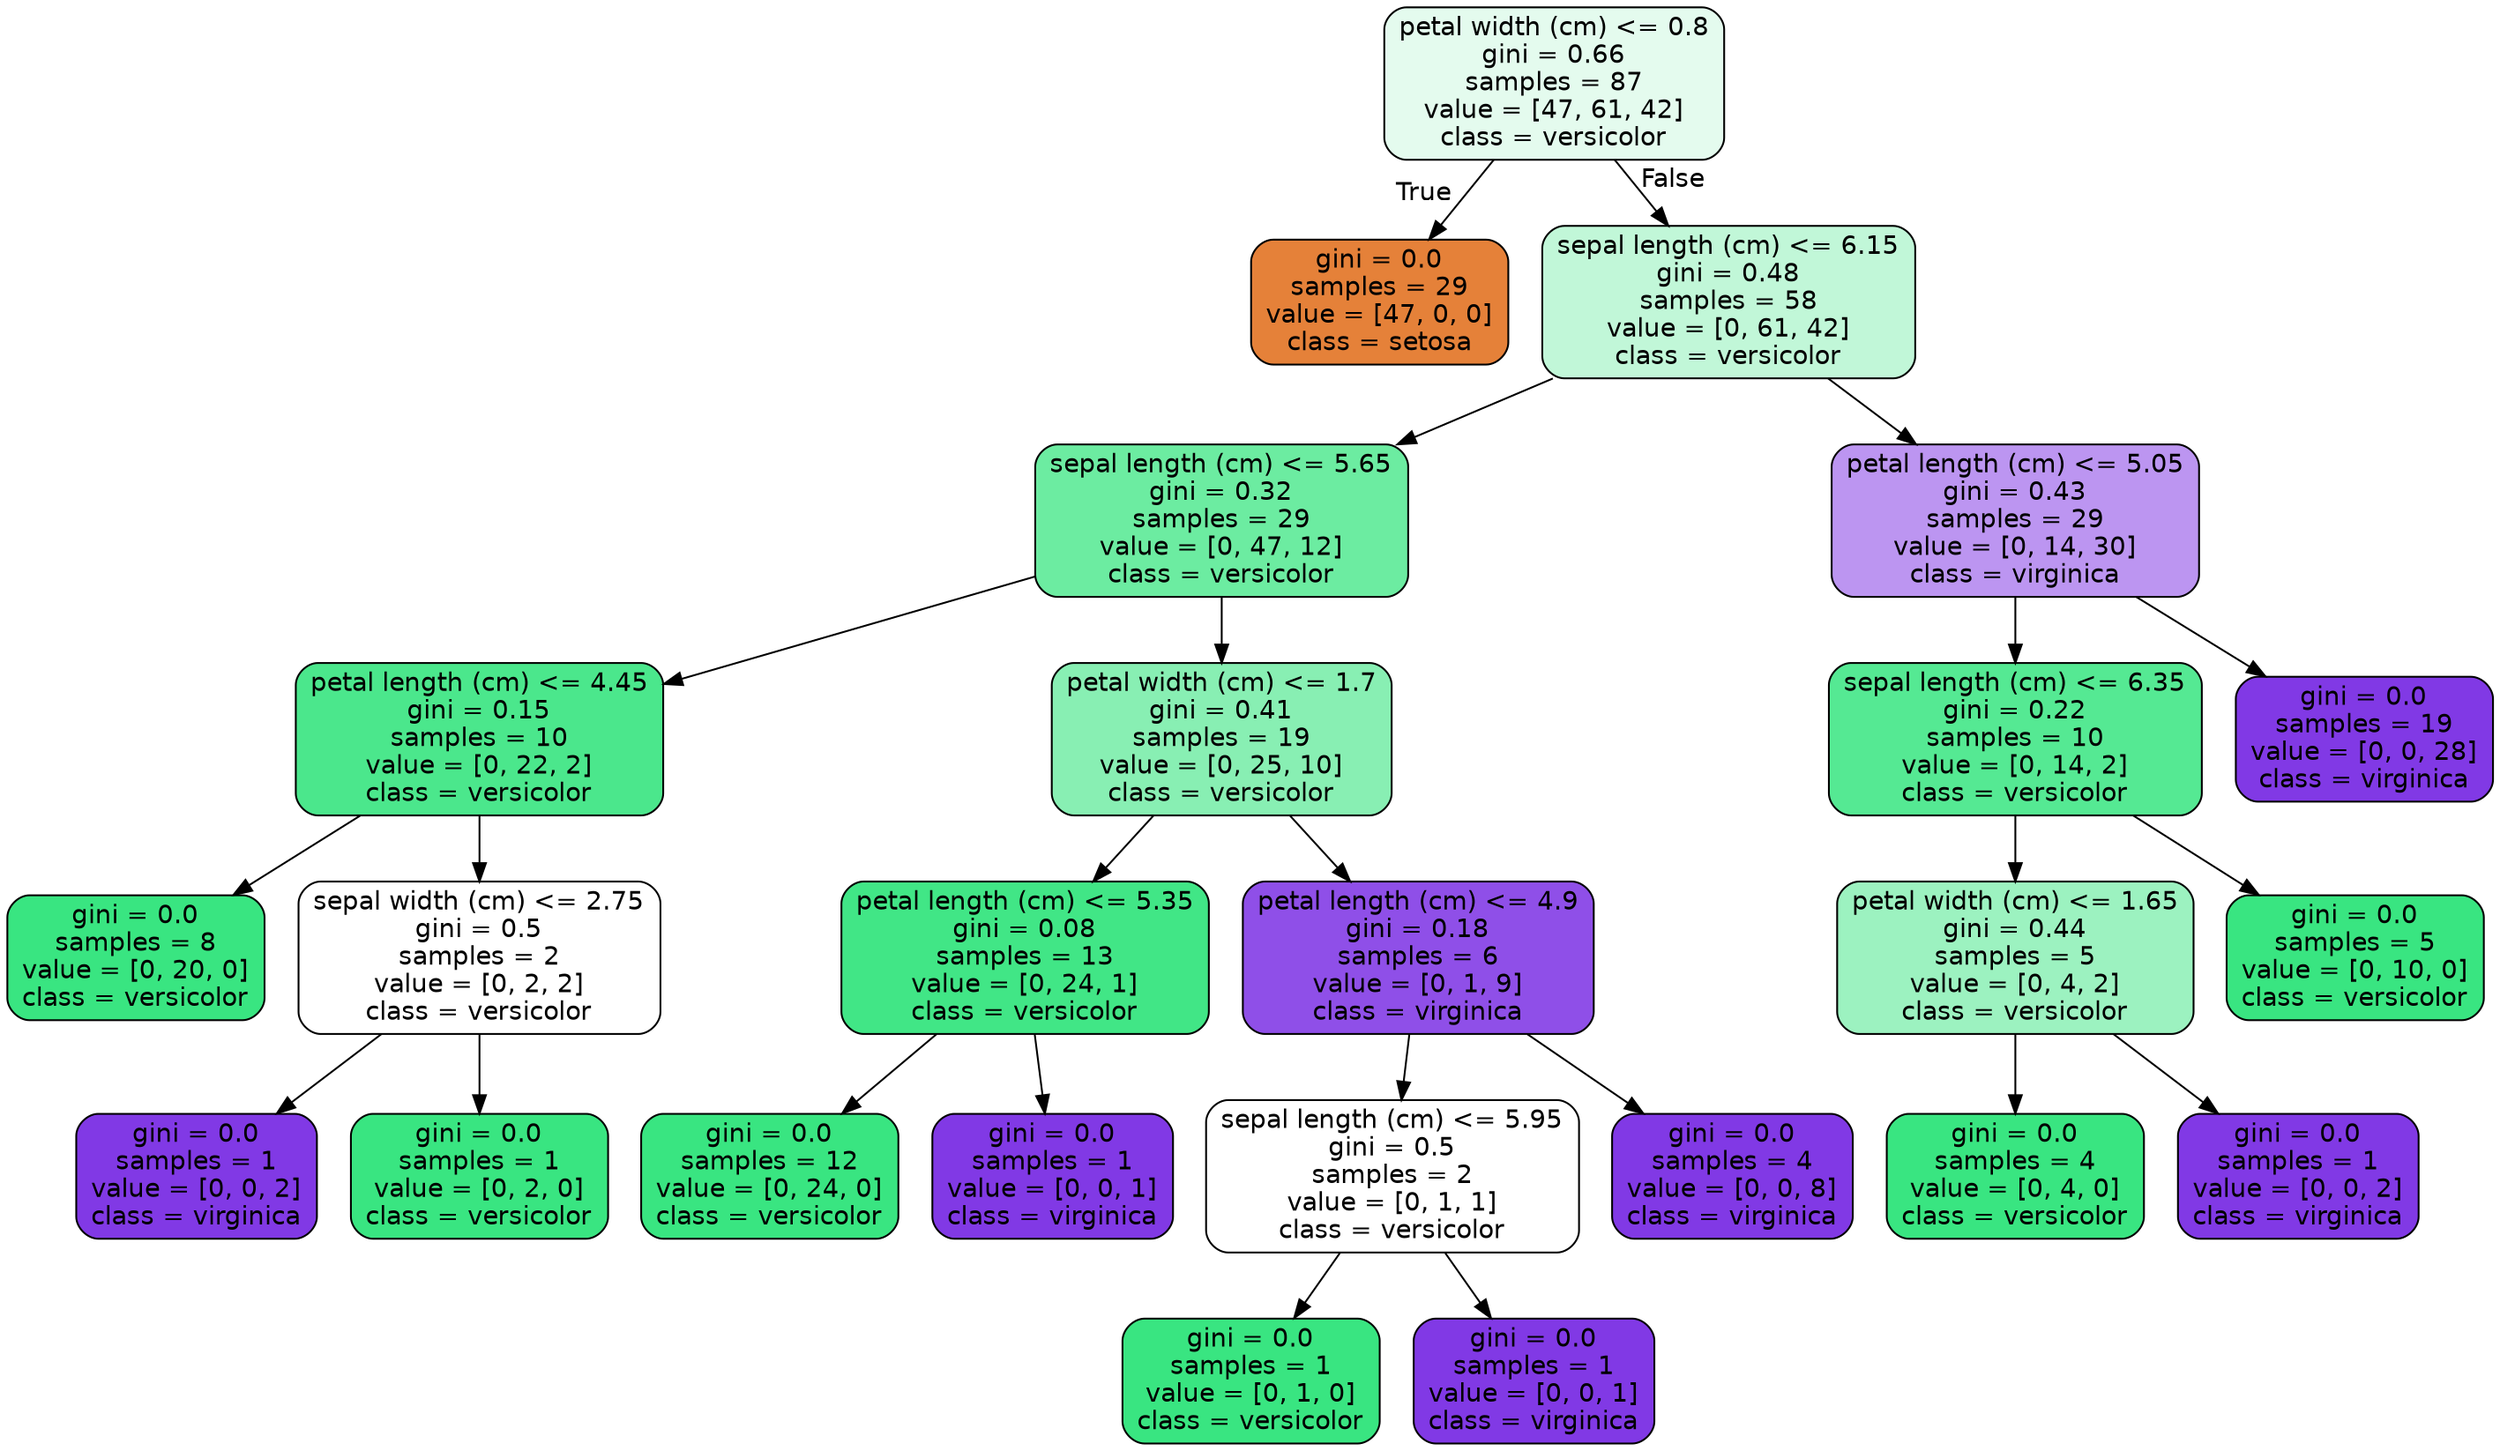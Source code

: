 digraph Tree {
node [shape=box, style="filled, rounded", color="black", fontname=helvetica] ;
edge [fontname=helvetica] ;
0 [label="petal width (cm) <= 0.8\ngini = 0.66\nsamples = 87\nvalue = [47, 61, 42]\nclass = versicolor", fillcolor="#e4fbee"] ;
1 [label="gini = 0.0\nsamples = 29\nvalue = [47, 0, 0]\nclass = setosa", fillcolor="#e58139"] ;
0 -> 1 [labeldistance=2.5, labelangle=45, headlabel="True"] ;
2 [label="sepal length (cm) <= 6.15\ngini = 0.48\nsamples = 58\nvalue = [0, 61, 42]\nclass = versicolor", fillcolor="#c1f7d8"] ;
0 -> 2 [labeldistance=2.5, labelangle=-45, headlabel="False"] ;
3 [label="sepal length (cm) <= 5.65\ngini = 0.32\nsamples = 29\nvalue = [0, 47, 12]\nclass = versicolor", fillcolor="#6ceca1"] ;
2 -> 3 ;
4 [label="petal length (cm) <= 4.45\ngini = 0.15\nsamples = 10\nvalue = [0, 22, 2]\nclass = versicolor", fillcolor="#4be78c"] ;
3 -> 4 ;
5 [label="gini = 0.0\nsamples = 8\nvalue = [0, 20, 0]\nclass = versicolor", fillcolor="#39e581"] ;
4 -> 5 ;
6 [label="sepal width (cm) <= 2.75\ngini = 0.5\nsamples = 2\nvalue = [0, 2, 2]\nclass = versicolor", fillcolor="#ffffff"] ;
4 -> 6 ;
7 [label="gini = 0.0\nsamples = 1\nvalue = [0, 0, 2]\nclass = virginica", fillcolor="#8139e5"] ;
6 -> 7 ;
8 [label="gini = 0.0\nsamples = 1\nvalue = [0, 2, 0]\nclass = versicolor", fillcolor="#39e581"] ;
6 -> 8 ;
9 [label="petal width (cm) <= 1.7\ngini = 0.41\nsamples = 19\nvalue = [0, 25, 10]\nclass = versicolor", fillcolor="#88efb3"] ;
3 -> 9 ;
10 [label="petal length (cm) <= 5.35\ngini = 0.08\nsamples = 13\nvalue = [0, 24, 1]\nclass = versicolor", fillcolor="#41e686"] ;
9 -> 10 ;
11 [label="gini = 0.0\nsamples = 12\nvalue = [0, 24, 0]\nclass = versicolor", fillcolor="#39e581"] ;
10 -> 11 ;
12 [label="gini = 0.0\nsamples = 1\nvalue = [0, 0, 1]\nclass = virginica", fillcolor="#8139e5"] ;
10 -> 12 ;
13 [label="petal length (cm) <= 4.9\ngini = 0.18\nsamples = 6\nvalue = [0, 1, 9]\nclass = virginica", fillcolor="#8f4fe8"] ;
9 -> 13 ;
14 [label="sepal length (cm) <= 5.95\ngini = 0.5\nsamples = 2\nvalue = [0, 1, 1]\nclass = versicolor", fillcolor="#ffffff"] ;
13 -> 14 ;
15 [label="gini = 0.0\nsamples = 1\nvalue = [0, 1, 0]\nclass = versicolor", fillcolor="#39e581"] ;
14 -> 15 ;
16 [label="gini = 0.0\nsamples = 1\nvalue = [0, 0, 1]\nclass = virginica", fillcolor="#8139e5"] ;
14 -> 16 ;
17 [label="gini = 0.0\nsamples = 4\nvalue = [0, 0, 8]\nclass = virginica", fillcolor="#8139e5"] ;
13 -> 17 ;
18 [label="petal length (cm) <= 5.05\ngini = 0.43\nsamples = 29\nvalue = [0, 14, 30]\nclass = virginica", fillcolor="#bc95f1"] ;
2 -> 18 ;
19 [label="sepal length (cm) <= 6.35\ngini = 0.22\nsamples = 10\nvalue = [0, 14, 2]\nclass = versicolor", fillcolor="#55e993"] ;
18 -> 19 ;
20 [label="petal width (cm) <= 1.65\ngini = 0.44\nsamples = 5\nvalue = [0, 4, 2]\nclass = versicolor", fillcolor="#9cf2c0"] ;
19 -> 20 ;
21 [label="gini = 0.0\nsamples = 4\nvalue = [0, 4, 0]\nclass = versicolor", fillcolor="#39e581"] ;
20 -> 21 ;
22 [label="gini = 0.0\nsamples = 1\nvalue = [0, 0, 2]\nclass = virginica", fillcolor="#8139e5"] ;
20 -> 22 ;
23 [label="gini = 0.0\nsamples = 5\nvalue = [0, 10, 0]\nclass = versicolor", fillcolor="#39e581"] ;
19 -> 23 ;
24 [label="gini = 0.0\nsamples = 19\nvalue = [0, 0, 28]\nclass = virginica", fillcolor="#8139e5"] ;
18 -> 24 ;
}